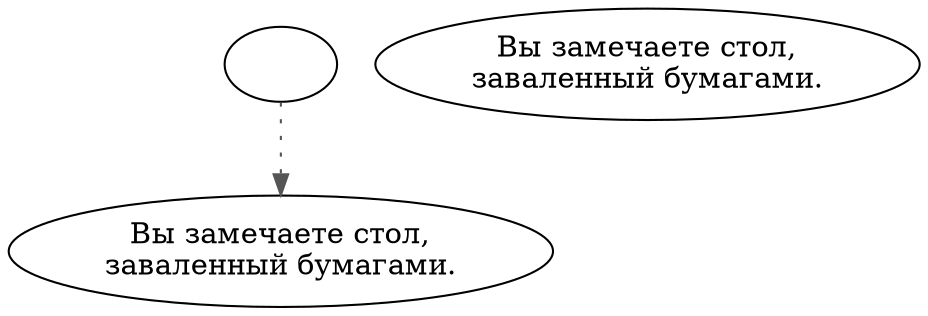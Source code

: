 digraph shaddesk {
  "start" [style=filled       fillcolor="#FFFFFF"       color="#000000"]
  "start" -> "look_at_p_proc" [style=dotted color="#555555"]
  "start" [label=""]
  "look_at_p_proc" [style=filled       fillcolor="#FFFFFF"       color="#000000"]
  "look_at_p_proc" [label="Вы замечаете стол,\nзаваленный бумагами."]
  "description_p_proc" [style=filled       fillcolor="#FFFFFF"       color="#000000"]
  "description_p_proc" [label="Вы замечаете стол,\nзаваленный бумагами."]
}